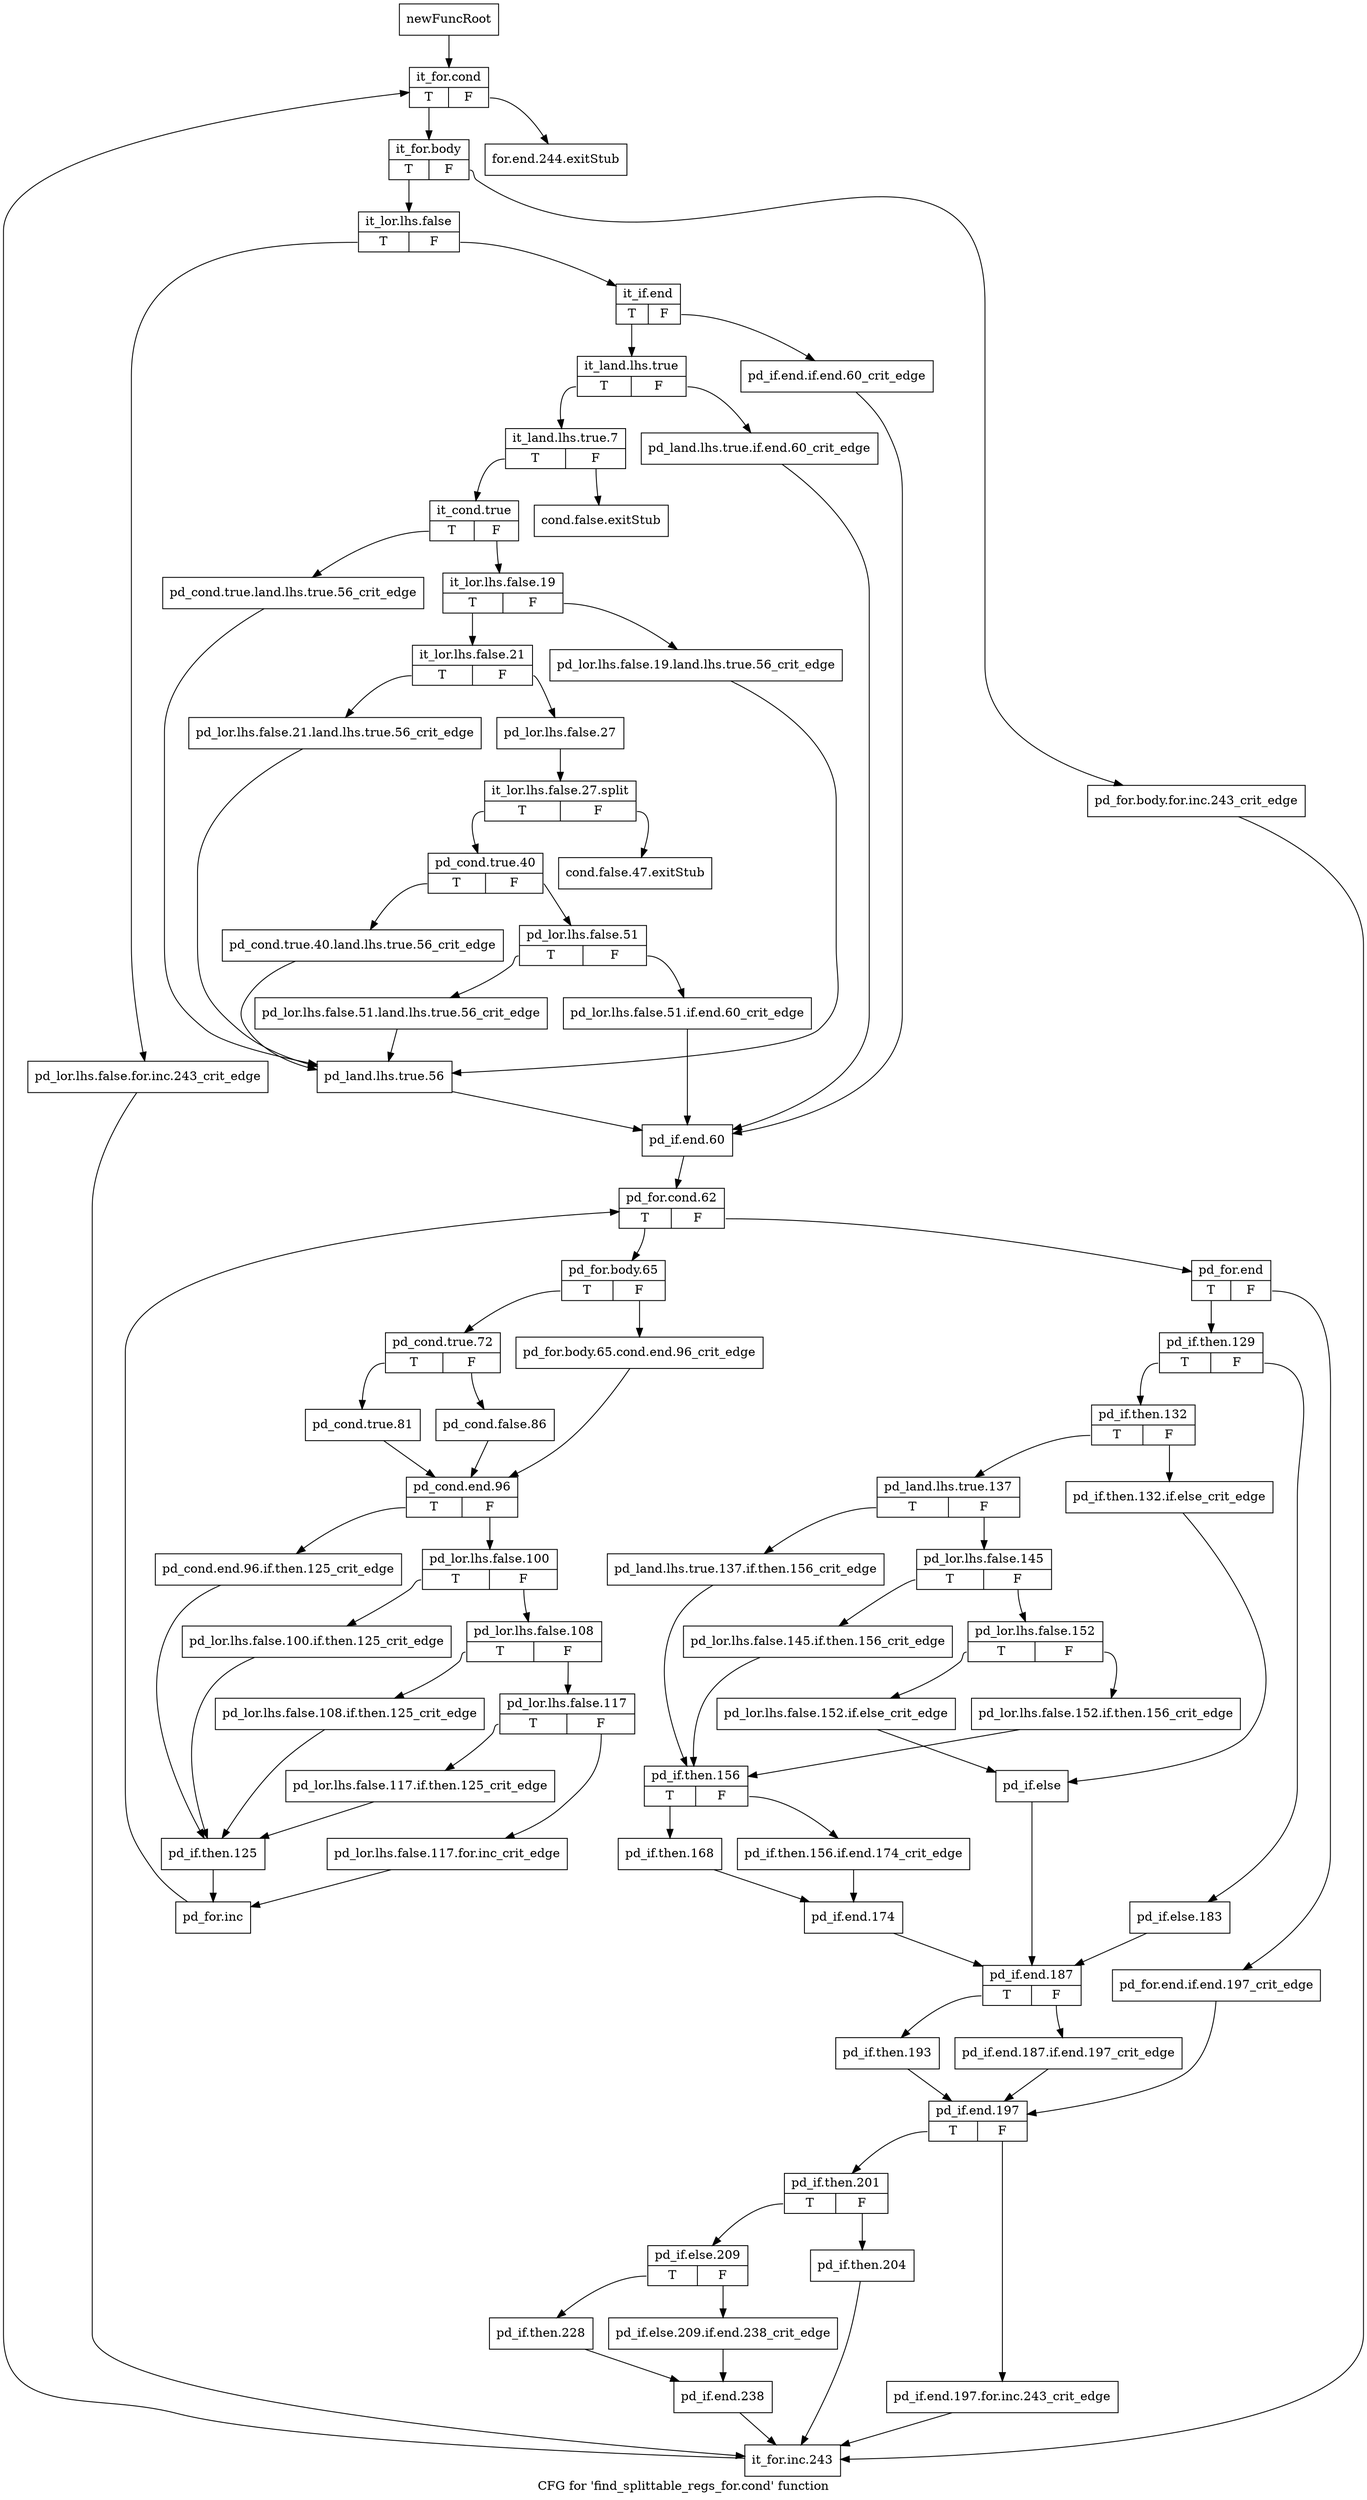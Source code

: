 digraph "CFG for 'find_splittable_regs_for.cond' function" {
	label="CFG for 'find_splittable_regs_for.cond' function";

	Node0xc5c0af0 [shape=record,label="{newFuncRoot}"];
	Node0xc5c0af0 -> Node0xc5ebd40;
	Node0xc5c0b40 [shape=record,label="{for.end.244.exitStub}"];
	Node0xc5c0b90 [shape=record,label="{cond.false.exitStub}"];
	Node0xc5c0be0 [shape=record,label="{cond.false.47.exitStub}"];
	Node0xc5ebd40 [shape=record,label="{it_for.cond|{<s0>T|<s1>F}}"];
	Node0xc5ebd40:s0 -> Node0xc5ebd90;
	Node0xc5ebd40:s1 -> Node0xc5c0b40;
	Node0xc5ebd90 [shape=record,label="{it_for.body|{<s0>T|<s1>F}}"];
	Node0xc5ebd90:s0 -> Node0xc5ebe30;
	Node0xc5ebd90:s1 -> Node0xc5ebde0;
	Node0xc5ebde0 [shape=record,label="{pd_for.body.for.inc.243_crit_edge}"];
	Node0xc5ebde0 -> Node0xc5ed320;
	Node0xc5ebe30 [shape=record,label="{it_lor.lhs.false|{<s0>T|<s1>F}}"];
	Node0xc5ebe30:s0 -> Node0xc5ed2d0;
	Node0xc5ebe30:s1 -> Node0xc5ebe80;
	Node0xc5ebe80 [shape=record,label="{it_if.end|{<s0>T|<s1>F}}"];
	Node0xc5ebe80:s0 -> Node0xc5ebf20;
	Node0xc5ebe80:s1 -> Node0xc5ebed0;
	Node0xc5ebed0 [shape=record,label="{pd_if.end.if.end.60_crit_edge}"];
	Node0xc5ebed0 -> Node0xc5ec420;
	Node0xc5ebf20 [shape=record,label="{it_land.lhs.true|{<s0>T|<s1>F}}"];
	Node0xc5ebf20:s0 -> Node0xc5ebfc0;
	Node0xc5ebf20:s1 -> Node0xc5ebf70;
	Node0xc5ebf70 [shape=record,label="{pd_land.lhs.true.if.end.60_crit_edge}"];
	Node0xc5ebf70 -> Node0xc5ec420;
	Node0xc5ebfc0 [shape=record,label="{it_land.lhs.true.7|{<s0>T|<s1>F}}"];
	Node0xc5ebfc0:s0 -> Node0xc5ec010;
	Node0xc5ebfc0:s1 -> Node0xc5c0b90;
	Node0xc5ec010 [shape=record,label="{it_cond.true|{<s0>T|<s1>F}}"];
	Node0xc5ec010:s0 -> Node0xc5ec380;
	Node0xc5ec010:s1 -> Node0xc5ec060;
	Node0xc5ec060 [shape=record,label="{it_lor.lhs.false.19|{<s0>T|<s1>F}}"];
	Node0xc5ec060:s0 -> Node0xc5ec100;
	Node0xc5ec060:s1 -> Node0xc5ec0b0;
	Node0xc5ec0b0 [shape=record,label="{pd_lor.lhs.false.19.land.lhs.true.56_crit_edge}"];
	Node0xc5ec0b0 -> Node0xc5ec3d0;
	Node0xc5ec100 [shape=record,label="{it_lor.lhs.false.21|{<s0>T|<s1>F}}"];
	Node0xc5ec100:s0 -> Node0xc5ec330;
	Node0xc5ec100:s1 -> Node0xc5ec150;
	Node0xc5ec150 [shape=record,label="{pd_lor.lhs.false.27}"];
	Node0xc5ec150 -> Node0xfded120;
	Node0xfded120 [shape=record,label="{it_lor.lhs.false.27.split|{<s0>T|<s1>F}}"];
	Node0xfded120:s0 -> Node0xc5ec1a0;
	Node0xfded120:s1 -> Node0xc5c0be0;
	Node0xc5ec1a0 [shape=record,label="{pd_cond.true.40|{<s0>T|<s1>F}}"];
	Node0xc5ec1a0:s0 -> Node0xc5ec2e0;
	Node0xc5ec1a0:s1 -> Node0xc5ec1f0;
	Node0xc5ec1f0 [shape=record,label="{pd_lor.lhs.false.51|{<s0>T|<s1>F}}"];
	Node0xc5ec1f0:s0 -> Node0xc5ec290;
	Node0xc5ec1f0:s1 -> Node0xc5ec240;
	Node0xc5ec240 [shape=record,label="{pd_lor.lhs.false.51.if.end.60_crit_edge}"];
	Node0xc5ec240 -> Node0xc5ec420;
	Node0xc5ec290 [shape=record,label="{pd_lor.lhs.false.51.land.lhs.true.56_crit_edge}"];
	Node0xc5ec290 -> Node0xc5ec3d0;
	Node0xc5ec2e0 [shape=record,label="{pd_cond.true.40.land.lhs.true.56_crit_edge}"];
	Node0xc5ec2e0 -> Node0xc5ec3d0;
	Node0xc5ec330 [shape=record,label="{pd_lor.lhs.false.21.land.lhs.true.56_crit_edge}"];
	Node0xc5ec330 -> Node0xc5ec3d0;
	Node0xc5ec380 [shape=record,label="{pd_cond.true.land.lhs.true.56_crit_edge}"];
	Node0xc5ec380 -> Node0xc5ec3d0;
	Node0xc5ec3d0 [shape=record,label="{pd_land.lhs.true.56}"];
	Node0xc5ec3d0 -> Node0xc5ec420;
	Node0xc5ec420 [shape=record,label="{pd_if.end.60}"];
	Node0xc5ec420 -> Node0xc5ec470;
	Node0xc5ec470 [shape=record,label="{pd_for.cond.62|{<s0>T|<s1>F}}"];
	Node0xc5ec470:s0 -> Node0xc5ecdd0;
	Node0xc5ec470:s1 -> Node0xc5ec4c0;
	Node0xc5ec4c0 [shape=record,label="{pd_for.end|{<s0>T|<s1>F}}"];
	Node0xc5ec4c0:s0 -> Node0xc5ec560;
	Node0xc5ec4c0:s1 -> Node0xc5ec510;
	Node0xc5ec510 [shape=record,label="{pd_for.end.if.end.197_crit_edge}"];
	Node0xc5ec510 -> Node0xc5ecb50;
	Node0xc5ec560 [shape=record,label="{pd_if.then.129|{<s0>T|<s1>F}}"];
	Node0xc5ec560:s0 -> Node0xc5ec600;
	Node0xc5ec560:s1 -> Node0xc5ec5b0;
	Node0xc5ec5b0 [shape=record,label="{pd_if.else.183}"];
	Node0xc5ec5b0 -> Node0xc5eca60;
	Node0xc5ec600 [shape=record,label="{pd_if.then.132|{<s0>T|<s1>F}}"];
	Node0xc5ec600:s0 -> Node0xc5ec6a0;
	Node0xc5ec600:s1 -> Node0xc5ec650;
	Node0xc5ec650 [shape=record,label="{pd_if.then.132.if.else_crit_edge}"];
	Node0xc5ec650 -> Node0xc5ec830;
	Node0xc5ec6a0 [shape=record,label="{pd_land.lhs.true.137|{<s0>T|<s1>F}}"];
	Node0xc5ec6a0:s0 -> Node0xc5ec8d0;
	Node0xc5ec6a0:s1 -> Node0xc5ec6f0;
	Node0xc5ec6f0 [shape=record,label="{pd_lor.lhs.false.145|{<s0>T|<s1>F}}"];
	Node0xc5ec6f0:s0 -> Node0xc5ec880;
	Node0xc5ec6f0:s1 -> Node0xc5ec740;
	Node0xc5ec740 [shape=record,label="{pd_lor.lhs.false.152|{<s0>T|<s1>F}}"];
	Node0xc5ec740:s0 -> Node0xc5ec7e0;
	Node0xc5ec740:s1 -> Node0xc5ec790;
	Node0xc5ec790 [shape=record,label="{pd_lor.lhs.false.152.if.then.156_crit_edge}"];
	Node0xc5ec790 -> Node0xc5ec920;
	Node0xc5ec7e0 [shape=record,label="{pd_lor.lhs.false.152.if.else_crit_edge}"];
	Node0xc5ec7e0 -> Node0xc5ec830;
	Node0xc5ec830 [shape=record,label="{pd_if.else}"];
	Node0xc5ec830 -> Node0xc5eca60;
	Node0xc5ec880 [shape=record,label="{pd_lor.lhs.false.145.if.then.156_crit_edge}"];
	Node0xc5ec880 -> Node0xc5ec920;
	Node0xc5ec8d0 [shape=record,label="{pd_land.lhs.true.137.if.then.156_crit_edge}"];
	Node0xc5ec8d0 -> Node0xc5ec920;
	Node0xc5ec920 [shape=record,label="{pd_if.then.156|{<s0>T|<s1>F}}"];
	Node0xc5ec920:s0 -> Node0xc5ec9c0;
	Node0xc5ec920:s1 -> Node0xc5ec970;
	Node0xc5ec970 [shape=record,label="{pd_if.then.156.if.end.174_crit_edge}"];
	Node0xc5ec970 -> Node0xc5eca10;
	Node0xc5ec9c0 [shape=record,label="{pd_if.then.168}"];
	Node0xc5ec9c0 -> Node0xc5eca10;
	Node0xc5eca10 [shape=record,label="{pd_if.end.174}"];
	Node0xc5eca10 -> Node0xc5eca60;
	Node0xc5eca60 [shape=record,label="{pd_if.end.187|{<s0>T|<s1>F}}"];
	Node0xc5eca60:s0 -> Node0xc5ecb00;
	Node0xc5eca60:s1 -> Node0xc5ecab0;
	Node0xc5ecab0 [shape=record,label="{pd_if.end.187.if.end.197_crit_edge}"];
	Node0xc5ecab0 -> Node0xc5ecb50;
	Node0xc5ecb00 [shape=record,label="{pd_if.then.193}"];
	Node0xc5ecb00 -> Node0xc5ecb50;
	Node0xc5ecb50 [shape=record,label="{pd_if.end.197|{<s0>T|<s1>F}}"];
	Node0xc5ecb50:s0 -> Node0xc5ecbf0;
	Node0xc5ecb50:s1 -> Node0xc5ecba0;
	Node0xc5ecba0 [shape=record,label="{pd_if.end.197.for.inc.243_crit_edge}"];
	Node0xc5ecba0 -> Node0xc5ed320;
	Node0xc5ecbf0 [shape=record,label="{pd_if.then.201|{<s0>T|<s1>F}}"];
	Node0xc5ecbf0:s0 -> Node0xc5ecc90;
	Node0xc5ecbf0:s1 -> Node0xc5ecc40;
	Node0xc5ecc40 [shape=record,label="{pd_if.then.204}"];
	Node0xc5ecc40 -> Node0xc5ed320;
	Node0xc5ecc90 [shape=record,label="{pd_if.else.209|{<s0>T|<s1>F}}"];
	Node0xc5ecc90:s0 -> Node0xc5ecd30;
	Node0xc5ecc90:s1 -> Node0xc5ecce0;
	Node0xc5ecce0 [shape=record,label="{pd_if.else.209.if.end.238_crit_edge}"];
	Node0xc5ecce0 -> Node0xc5ecd80;
	Node0xc5ecd30 [shape=record,label="{pd_if.then.228}"];
	Node0xc5ecd30 -> Node0xc5ecd80;
	Node0xc5ecd80 [shape=record,label="{pd_if.end.238}"];
	Node0xc5ecd80 -> Node0xc5ed320;
	Node0xc5ecdd0 [shape=record,label="{pd_for.body.65|{<s0>T|<s1>F}}"];
	Node0xc5ecdd0:s0 -> Node0xc5ece70;
	Node0xc5ecdd0:s1 -> Node0xc5ece20;
	Node0xc5ece20 [shape=record,label="{pd_for.body.65.cond.end.96_crit_edge}"];
	Node0xc5ece20 -> Node0xc5ecf60;
	Node0xc5ece70 [shape=record,label="{pd_cond.true.72|{<s0>T|<s1>F}}"];
	Node0xc5ece70:s0 -> Node0xc5ecf10;
	Node0xc5ece70:s1 -> Node0xc5ecec0;
	Node0xc5ecec0 [shape=record,label="{pd_cond.false.86}"];
	Node0xc5ecec0 -> Node0xc5ecf60;
	Node0xc5ecf10 [shape=record,label="{pd_cond.true.81}"];
	Node0xc5ecf10 -> Node0xc5ecf60;
	Node0xc5ecf60 [shape=record,label="{pd_cond.end.96|{<s0>T|<s1>F}}"];
	Node0xc5ecf60:s0 -> Node0xc5ed1e0;
	Node0xc5ecf60:s1 -> Node0xc5ecfb0;
	Node0xc5ecfb0 [shape=record,label="{pd_lor.lhs.false.100|{<s0>T|<s1>F}}"];
	Node0xc5ecfb0:s0 -> Node0xc5ed190;
	Node0xc5ecfb0:s1 -> Node0xc5ed000;
	Node0xc5ed000 [shape=record,label="{pd_lor.lhs.false.108|{<s0>T|<s1>F}}"];
	Node0xc5ed000:s0 -> Node0xc5ed140;
	Node0xc5ed000:s1 -> Node0xc5ed050;
	Node0xc5ed050 [shape=record,label="{pd_lor.lhs.false.117|{<s0>T|<s1>F}}"];
	Node0xc5ed050:s0 -> Node0xc5ed0f0;
	Node0xc5ed050:s1 -> Node0xc5ed0a0;
	Node0xc5ed0a0 [shape=record,label="{pd_lor.lhs.false.117.for.inc_crit_edge}"];
	Node0xc5ed0a0 -> Node0xc5ed280;
	Node0xc5ed0f0 [shape=record,label="{pd_lor.lhs.false.117.if.then.125_crit_edge}"];
	Node0xc5ed0f0 -> Node0xc5ed230;
	Node0xc5ed140 [shape=record,label="{pd_lor.lhs.false.108.if.then.125_crit_edge}"];
	Node0xc5ed140 -> Node0xc5ed230;
	Node0xc5ed190 [shape=record,label="{pd_lor.lhs.false.100.if.then.125_crit_edge}"];
	Node0xc5ed190 -> Node0xc5ed230;
	Node0xc5ed1e0 [shape=record,label="{pd_cond.end.96.if.then.125_crit_edge}"];
	Node0xc5ed1e0 -> Node0xc5ed230;
	Node0xc5ed230 [shape=record,label="{pd_if.then.125}"];
	Node0xc5ed230 -> Node0xc5ed280;
	Node0xc5ed280 [shape=record,label="{pd_for.inc}"];
	Node0xc5ed280 -> Node0xc5ec470;
	Node0xc5ed2d0 [shape=record,label="{pd_lor.lhs.false.for.inc.243_crit_edge}"];
	Node0xc5ed2d0 -> Node0xc5ed320;
	Node0xc5ed320 [shape=record,label="{it_for.inc.243}"];
	Node0xc5ed320 -> Node0xc5ebd40;
}
